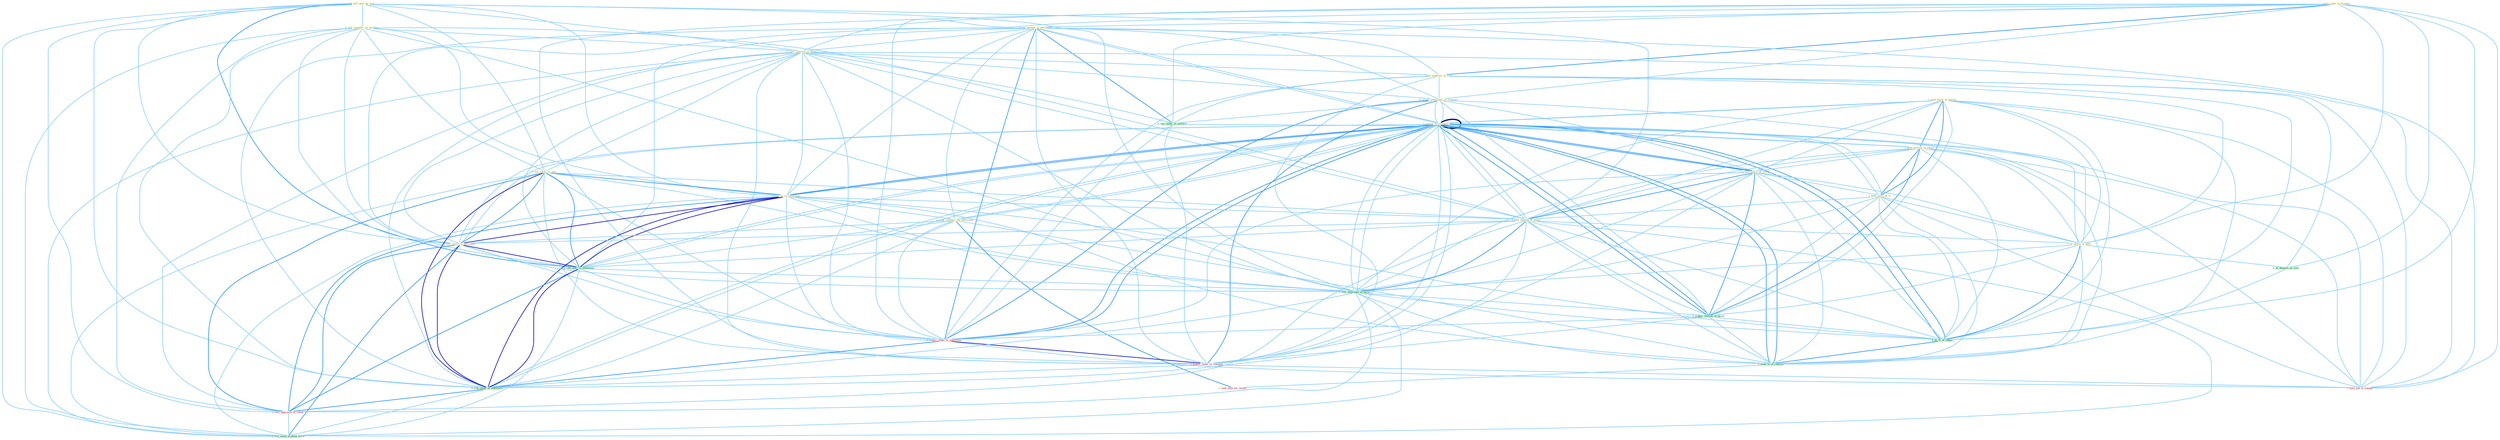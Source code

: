 Graph G{ 
    node
    [shape=polygon,style=filled,width=.5,height=.06,color="#BDFCC9",fixedsize=true,fontsize=4,
    fontcolor="#2f4f4f"];
    {node
    [color="#ffffe0", fontcolor="#8b7d6b"] "0_sell_oper_by_end " "1_hold_asset_of_billion " "0_sell_member_on_purchas " "0_us_rank_in_brochur " "0_see_potenti_in_entitynam " "1_acquir_%_of_entitynam " "1_sell_interest_in_build " "0_us_expertis_in_rest " "1_hold_million_of_share " "0_sell_stake_to_unit " "0_acquir_entitynam_in_transact " "0_sell_%_to_entitynam " "1_acquir_share_of_stock " "1_hold_posit_of_% " "0_seek_collater_for_entitynam " "1_sell_amount_of_stock " "1_acquir_%_of_entitynam " "0_sell_stock_to_entitynam " "1_us_proce_of_offer "}
{node [color="#fff0f5", fontcolor="#b22222"] "1_acquir_stake_in_entitynam " "1_acquir_stake_in_compani " "1_sell_approach_to_client " "1_hold_job_in_manag " "1_seek_help_for_owner "}
edge [color="#B0E2FF"];

	"0_sell_oper_by_end " -- "0_sell_member_on_purchas " [w="1", color="#87cefa" ];
	"0_sell_oper_by_end " -- "1_sell_interest_in_build " [w="1", color="#87cefa" ];
	"0_sell_oper_by_end " -- "0_sell_stake_to_unit " [w="1", color="#87cefa" ];
	"0_sell_oper_by_end " -- "0_sell_%_to_entitynam " [w="1", color="#87cefa" ];
	"0_sell_oper_by_end " -- "1_sell_amount_of_stock " [w="1", color="#87cefa" ];
	"0_sell_oper_by_end " -- "0_sell_stock_to_entitynam " [w="1", color="#87cefa" ];
	"0_sell_oper_by_end " -- "0_sell_oper_to_entitynam " [w="2", color="#1e90ff" , len=0.8];
	"0_sell_oper_by_end " -- "1_sell_othernum_of_model " [w="1", color="#87cefa" ];
	"0_sell_oper_by_end " -- "0_sell_stake_to_entitynam " [w="1", color="#87cefa" ];
	"0_sell_oper_by_end " -- "1_sell_approach_to_client " [w="1", color="#87cefa" ];
	"0_sell_oper_by_end " -- "0_sell_stock_without_hitch " [w="1", color="#87cefa" ];
	"1_hold_asset_of_billion " -- "1_acquir_%_of_entitynam " [w="1", color="#87cefa" ];
	"1_hold_asset_of_billion " -- "1_hold_million_of_share " [w="2", color="#1e90ff" , len=0.8];
	"1_hold_asset_of_billion " -- "1_acquir_share_of_stock " [w="1", color="#87cefa" ];
	"1_hold_asset_of_billion " -- "1_hold_posit_of_% " [w="2", color="#1e90ff" , len=0.8];
	"1_hold_asset_of_billion " -- "1_sell_amount_of_stock " [w="1", color="#87cefa" ];
	"1_hold_asset_of_billion " -- "1_acquir_%_of_entitynam " [w="1", color="#87cefa" ];
	"1_hold_asset_of_billion " -- "1_us_proce_of_offer " [w="1", color="#87cefa" ];
	"1_hold_asset_of_billion " -- "1_sell_othernum_of_model " [w="1", color="#87cefa" ];
	"1_hold_asset_of_billion " -- "1_acquir_million_of_asset " [w="1", color="#87cefa" ];
	"1_hold_asset_of_billion " -- "1_us_%_of_capac " [w="1", color="#87cefa" ];
	"1_hold_asset_of_billion " -- "1_hold_job_in_manag " [w="1", color="#87cefa" ];
	"1_hold_asset_of_billion " -- "1_seek_%_of_concern " [w="1", color="#87cefa" ];
	"0_sell_member_on_purchas " -- "1_sell_interest_in_build " [w="1", color="#87cefa" ];
	"0_sell_member_on_purchas " -- "0_sell_stake_to_unit " [w="1", color="#87cefa" ];
	"0_sell_member_on_purchas " -- "0_sell_%_to_entitynam " [w="1", color="#87cefa" ];
	"0_sell_member_on_purchas " -- "1_sell_amount_of_stock " [w="1", color="#87cefa" ];
	"0_sell_member_on_purchas " -- "0_sell_stock_to_entitynam " [w="1", color="#87cefa" ];
	"0_sell_member_on_purchas " -- "0_sell_oper_to_entitynam " [w="1", color="#87cefa" ];
	"0_sell_member_on_purchas " -- "1_sell_othernum_of_model " [w="1", color="#87cefa" ];
	"0_sell_member_on_purchas " -- "0_sell_stake_to_entitynam " [w="1", color="#87cefa" ];
	"0_sell_member_on_purchas " -- "1_sell_approach_to_client " [w="1", color="#87cefa" ];
	"0_sell_member_on_purchas " -- "0_sell_stock_without_hitch " [w="1", color="#87cefa" ];
	"0_us_rank_in_brochur " -- "0_see_potenti_in_entitynam " [w="1", color="#87cefa" ];
	"0_us_rank_in_brochur " -- "1_sell_interest_in_build " [w="1", color="#87cefa" ];
	"0_us_rank_in_brochur " -- "0_us_expertis_in_rest " [w="2", color="#1e90ff" , len=0.8];
	"0_us_rank_in_brochur " -- "0_acquir_entitynam_in_transact " [w="1", color="#87cefa" ];
	"0_us_rank_in_brochur " -- "1_us_proce_of_offer " [w="1", color="#87cefa" ];
	"0_us_rank_in_brochur " -- "0_see_vaniti_in_everyon " [w="1", color="#87cefa" ];
	"0_us_rank_in_brochur " -- "0_us_deposit_as_cach " [w="1", color="#87cefa" ];
	"0_us_rank_in_brochur " -- "1_acquir_stake_in_entitynam " [w="1", color="#87cefa" ];
	"0_us_rank_in_brochur " -- "1_acquir_stake_in_compani " [w="1", color="#87cefa" ];
	"0_us_rank_in_brochur " -- "1_us_%_of_capac " [w="1", color="#87cefa" ];
	"0_us_rank_in_brochur " -- "1_hold_job_in_manag " [w="1", color="#87cefa" ];
	"0_see_potenti_in_entitynam " -- "1_acquir_%_of_entitynam " [w="1", color="#87cefa" ];
	"0_see_potenti_in_entitynam " -- "1_sell_interest_in_build " [w="1", color="#87cefa" ];
	"0_see_potenti_in_entitynam " -- "0_us_expertis_in_rest " [w="1", color="#87cefa" ];
	"0_see_potenti_in_entitynam " -- "0_acquir_entitynam_in_transact " [w="1", color="#87cefa" ];
	"0_see_potenti_in_entitynam " -- "0_sell_%_to_entitynam " [w="1", color="#87cefa" ];
	"0_see_potenti_in_entitynam " -- "0_seek_collater_for_entitynam " [w="1", color="#87cefa" ];
	"0_see_potenti_in_entitynam " -- "1_acquir_%_of_entitynam " [w="1", color="#87cefa" ];
	"0_see_potenti_in_entitynam " -- "0_sell_stock_to_entitynam " [w="1", color="#87cefa" ];
	"0_see_potenti_in_entitynam " -- "0_sell_oper_to_entitynam " [w="1", color="#87cefa" ];
	"0_see_potenti_in_entitynam " -- "0_see_vaniti_in_everyon " [w="2", color="#1e90ff" , len=0.8];
	"0_see_potenti_in_entitynam " -- "1_acquir_stake_in_entitynam " [w="2", color="#1e90ff" , len=0.8];
	"0_see_potenti_in_entitynam " -- "1_acquir_stake_in_compani " [w="1", color="#87cefa" ];
	"0_see_potenti_in_entitynam " -- "0_sell_stake_to_entitynam " [w="1", color="#87cefa" ];
	"0_see_potenti_in_entitynam " -- "1_hold_job_in_manag " [w="1", color="#87cefa" ];
	"1_acquir_%_of_entitynam " -- "1_hold_million_of_share " [w="1", color="#87cefa" ];
	"1_acquir_%_of_entitynam " -- "0_acquir_entitynam_in_transact " [w="1", color="#87cefa" ];
	"1_acquir_%_of_entitynam " -- "0_sell_%_to_entitynam " [w="2", color="#1e90ff" , len=0.8];
	"1_acquir_%_of_entitynam " -- "1_acquir_share_of_stock " [w="2", color="#1e90ff" , len=0.8];
	"1_acquir_%_of_entitynam " -- "1_hold_posit_of_% " [w="1", color="#87cefa" ];
	"1_acquir_%_of_entitynam " -- "0_seek_collater_for_entitynam " [w="1", color="#87cefa" ];
	"1_acquir_%_of_entitynam " -- "1_sell_amount_of_stock " [w="1", color="#87cefa" ];
	"1_acquir_%_of_entitynam " -- "1_acquir_%_of_entitynam " [w="4", style=bold, color="#000080", len=0.4];
	"1_acquir_%_of_entitynam " -- "0_sell_stock_to_entitynam " [w="1", color="#87cefa" ];
	"1_acquir_%_of_entitynam " -- "1_us_proce_of_offer " [w="1", color="#87cefa" ];
	"1_acquir_%_of_entitynam " -- "0_sell_oper_to_entitynam " [w="1", color="#87cefa" ];
	"1_acquir_%_of_entitynam " -- "1_sell_othernum_of_model " [w="1", color="#87cefa" ];
	"1_acquir_%_of_entitynam " -- "1_acquir_million_of_asset " [w="2", color="#1e90ff" , len=0.8];
	"1_acquir_%_of_entitynam " -- "1_acquir_stake_in_entitynam " [w="2", color="#1e90ff" , len=0.8];
	"1_acquir_%_of_entitynam " -- "1_acquir_stake_in_compani " [w="1", color="#87cefa" ];
	"1_acquir_%_of_entitynam " -- "0_sell_stake_to_entitynam " [w="1", color="#87cefa" ];
	"1_acquir_%_of_entitynam " -- "1_us_%_of_capac " [w="2", color="#1e90ff" , len=0.8];
	"1_acquir_%_of_entitynam " -- "1_seek_%_of_concern " [w="2", color="#1e90ff" , len=0.8];
	"1_sell_interest_in_build " -- "0_us_expertis_in_rest " [w="1", color="#87cefa" ];
	"1_sell_interest_in_build " -- "0_sell_stake_to_unit " [w="1", color="#87cefa" ];
	"1_sell_interest_in_build " -- "0_acquir_entitynam_in_transact " [w="1", color="#87cefa" ];
	"1_sell_interest_in_build " -- "0_sell_%_to_entitynam " [w="1", color="#87cefa" ];
	"1_sell_interest_in_build " -- "1_sell_amount_of_stock " [w="1", color="#87cefa" ];
	"1_sell_interest_in_build " -- "0_sell_stock_to_entitynam " [w="1", color="#87cefa" ];
	"1_sell_interest_in_build " -- "0_sell_oper_to_entitynam " [w="1", color="#87cefa" ];
	"1_sell_interest_in_build " -- "1_sell_othernum_of_model " [w="1", color="#87cefa" ];
	"1_sell_interest_in_build " -- "0_see_vaniti_in_everyon " [w="1", color="#87cefa" ];
	"1_sell_interest_in_build " -- "1_acquir_stake_in_entitynam " [w="1", color="#87cefa" ];
	"1_sell_interest_in_build " -- "1_acquir_stake_in_compani " [w="1", color="#87cefa" ];
	"1_sell_interest_in_build " -- "0_sell_stake_to_entitynam " [w="1", color="#87cefa" ];
	"1_sell_interest_in_build " -- "1_sell_approach_to_client " [w="1", color="#87cefa" ];
	"1_sell_interest_in_build " -- "1_hold_job_in_manag " [w="1", color="#87cefa" ];
	"1_sell_interest_in_build " -- "0_sell_stock_without_hitch " [w="1", color="#87cefa" ];
	"0_us_expertis_in_rest " -- "0_acquir_entitynam_in_transact " [w="1", color="#87cefa" ];
	"0_us_expertis_in_rest " -- "1_us_proce_of_offer " [w="1", color="#87cefa" ];
	"0_us_expertis_in_rest " -- "0_see_vaniti_in_everyon " [w="1", color="#87cefa" ];
	"0_us_expertis_in_rest " -- "0_us_deposit_as_cach " [w="1", color="#87cefa" ];
	"0_us_expertis_in_rest " -- "1_acquir_stake_in_entitynam " [w="1", color="#87cefa" ];
	"0_us_expertis_in_rest " -- "1_acquir_stake_in_compani " [w="1", color="#87cefa" ];
	"0_us_expertis_in_rest " -- "1_us_%_of_capac " [w="1", color="#87cefa" ];
	"0_us_expertis_in_rest " -- "1_hold_job_in_manag " [w="1", color="#87cefa" ];
	"1_hold_million_of_share " -- "1_acquir_share_of_stock " [w="1", color="#87cefa" ];
	"1_hold_million_of_share " -- "1_hold_posit_of_% " [w="2", color="#1e90ff" , len=0.8];
	"1_hold_million_of_share " -- "1_sell_amount_of_stock " [w="1", color="#87cefa" ];
	"1_hold_million_of_share " -- "1_acquir_%_of_entitynam " [w="1", color="#87cefa" ];
	"1_hold_million_of_share " -- "1_us_proce_of_offer " [w="1", color="#87cefa" ];
	"1_hold_million_of_share " -- "1_sell_othernum_of_model " [w="1", color="#87cefa" ];
	"1_hold_million_of_share " -- "1_acquir_million_of_asset " [w="2", color="#1e90ff" , len=0.8];
	"1_hold_million_of_share " -- "1_us_%_of_capac " [w="1", color="#87cefa" ];
	"1_hold_million_of_share " -- "1_hold_job_in_manag " [w="1", color="#87cefa" ];
	"1_hold_million_of_share " -- "1_seek_%_of_concern " [w="1", color="#87cefa" ];
	"0_sell_stake_to_unit " -- "0_sell_%_to_entitynam " [w="2", color="#1e90ff" , len=0.8];
	"0_sell_stake_to_unit " -- "1_sell_amount_of_stock " [w="1", color="#87cefa" ];
	"0_sell_stake_to_unit " -- "0_sell_stock_to_entitynam " [w="2", color="#1e90ff" , len=0.8];
	"0_sell_stake_to_unit " -- "0_sell_oper_to_entitynam " [w="2", color="#1e90ff" , len=0.8];
	"0_sell_stake_to_unit " -- "1_sell_othernum_of_model " [w="1", color="#87cefa" ];
	"0_sell_stake_to_unit " -- "1_acquir_stake_in_entitynam " [w="1", color="#87cefa" ];
	"0_sell_stake_to_unit " -- "1_acquir_stake_in_compani " [w="1", color="#87cefa" ];
	"0_sell_stake_to_unit " -- "0_sell_stake_to_entitynam " [w="3", color="#0000cd" , len=0.6];
	"0_sell_stake_to_unit " -- "1_sell_approach_to_client " [w="2", color="#1e90ff" , len=0.8];
	"0_sell_stake_to_unit " -- "0_sell_stock_without_hitch " [w="1", color="#87cefa" ];
	"0_acquir_entitynam_in_transact " -- "1_acquir_share_of_stock " [w="1", color="#87cefa" ];
	"0_acquir_entitynam_in_transact " -- "1_acquir_%_of_entitynam " [w="1", color="#87cefa" ];
	"0_acquir_entitynam_in_transact " -- "0_see_vaniti_in_everyon " [w="1", color="#87cefa" ];
	"0_acquir_entitynam_in_transact " -- "1_acquir_million_of_asset " [w="1", color="#87cefa" ];
	"0_acquir_entitynam_in_transact " -- "1_acquir_stake_in_entitynam " [w="2", color="#1e90ff" , len=0.8];
	"0_acquir_entitynam_in_transact " -- "1_acquir_stake_in_compani " [w="2", color="#1e90ff" , len=0.8];
	"0_acquir_entitynam_in_transact " -- "1_hold_job_in_manag " [w="1", color="#87cefa" ];
	"0_sell_%_to_entitynam " -- "0_seek_collater_for_entitynam " [w="1", color="#87cefa" ];
	"0_sell_%_to_entitynam " -- "1_sell_amount_of_stock " [w="1", color="#87cefa" ];
	"0_sell_%_to_entitynam " -- "1_acquir_%_of_entitynam " [w="2", color="#1e90ff" , len=0.8];
	"0_sell_%_to_entitynam " -- "0_sell_stock_to_entitynam " [w="3", color="#0000cd" , len=0.6];
	"0_sell_%_to_entitynam " -- "0_sell_oper_to_entitynam " [w="3", color="#0000cd" , len=0.6];
	"0_sell_%_to_entitynam " -- "1_sell_othernum_of_model " [w="1", color="#87cefa" ];
	"0_sell_%_to_entitynam " -- "1_acquir_stake_in_entitynam " [w="1", color="#87cefa" ];
	"0_sell_%_to_entitynam " -- "0_sell_stake_to_entitynam " [w="3", color="#0000cd" , len=0.6];
	"0_sell_%_to_entitynam " -- "1_us_%_of_capac " [w="1", color="#87cefa" ];
	"0_sell_%_to_entitynam " -- "1_sell_approach_to_client " [w="2", color="#1e90ff" , len=0.8];
	"0_sell_%_to_entitynam " -- "0_sell_stock_without_hitch " [w="1", color="#87cefa" ];
	"0_sell_%_to_entitynam " -- "1_seek_%_of_concern " [w="1", color="#87cefa" ];
	"1_acquir_share_of_stock " -- "1_hold_posit_of_% " [w="1", color="#87cefa" ];
	"1_acquir_share_of_stock " -- "1_sell_amount_of_stock " [w="2", color="#1e90ff" , len=0.8];
	"1_acquir_share_of_stock " -- "1_acquir_%_of_entitynam " [w="2", color="#1e90ff" , len=0.8];
	"1_acquir_share_of_stock " -- "1_us_proce_of_offer " [w="1", color="#87cefa" ];
	"1_acquir_share_of_stock " -- "1_sell_othernum_of_model " [w="1", color="#87cefa" ];
	"1_acquir_share_of_stock " -- "1_acquir_million_of_asset " [w="2", color="#1e90ff" , len=0.8];
	"1_acquir_share_of_stock " -- "1_acquir_stake_in_entitynam " [w="1", color="#87cefa" ];
	"1_acquir_share_of_stock " -- "1_acquir_stake_in_compani " [w="1", color="#87cefa" ];
	"1_acquir_share_of_stock " -- "1_us_%_of_capac " [w="1", color="#87cefa" ];
	"1_acquir_share_of_stock " -- "1_seek_%_of_concern " [w="1", color="#87cefa" ];
	"1_hold_posit_of_% " -- "1_sell_amount_of_stock " [w="1", color="#87cefa" ];
	"1_hold_posit_of_% " -- "1_acquir_%_of_entitynam " [w="1", color="#87cefa" ];
	"1_hold_posit_of_% " -- "1_us_proce_of_offer " [w="1", color="#87cefa" ];
	"1_hold_posit_of_% " -- "1_sell_othernum_of_model " [w="1", color="#87cefa" ];
	"1_hold_posit_of_% " -- "1_acquir_million_of_asset " [w="1", color="#87cefa" ];
	"1_hold_posit_of_% " -- "1_us_%_of_capac " [w="1", color="#87cefa" ];
	"1_hold_posit_of_% " -- "1_hold_job_in_manag " [w="1", color="#87cefa" ];
	"1_hold_posit_of_% " -- "1_seek_%_of_concern " [w="1", color="#87cefa" ];
	"0_seek_collater_for_entitynam " -- "1_acquir_%_of_entitynam " [w="1", color="#87cefa" ];
	"0_seek_collater_for_entitynam " -- "0_sell_stock_to_entitynam " [w="1", color="#87cefa" ];
	"0_seek_collater_for_entitynam " -- "0_sell_oper_to_entitynam " [w="1", color="#87cefa" ];
	"0_seek_collater_for_entitynam " -- "1_acquir_stake_in_entitynam " [w="1", color="#87cefa" ];
	"0_seek_collater_for_entitynam " -- "0_sell_stake_to_entitynam " [w="1", color="#87cefa" ];
	"0_seek_collater_for_entitynam " -- "1_seek_%_of_concern " [w="1", color="#87cefa" ];
	"0_seek_collater_for_entitynam " -- "1_seek_help_for_owner " [w="2", color="#1e90ff" , len=0.8];
	"1_sell_amount_of_stock " -- "1_acquir_%_of_entitynam " [w="1", color="#87cefa" ];
	"1_sell_amount_of_stock " -- "0_sell_stock_to_entitynam " [w="1", color="#87cefa" ];
	"1_sell_amount_of_stock " -- "1_us_proce_of_offer " [w="1", color="#87cefa" ];
	"1_sell_amount_of_stock " -- "0_sell_oper_to_entitynam " [w="1", color="#87cefa" ];
	"1_sell_amount_of_stock " -- "1_sell_othernum_of_model " [w="2", color="#1e90ff" , len=0.8];
	"1_sell_amount_of_stock " -- "1_acquir_million_of_asset " [w="1", color="#87cefa" ];
	"1_sell_amount_of_stock " -- "0_sell_stake_to_entitynam " [w="1", color="#87cefa" ];
	"1_sell_amount_of_stock " -- "1_us_%_of_capac " [w="1", color="#87cefa" ];
	"1_sell_amount_of_stock " -- "1_sell_approach_to_client " [w="1", color="#87cefa" ];
	"1_sell_amount_of_stock " -- "0_sell_stock_without_hitch " [w="1", color="#87cefa" ];
	"1_sell_amount_of_stock " -- "1_seek_%_of_concern " [w="1", color="#87cefa" ];
	"1_acquir_%_of_entitynam " -- "0_sell_stock_to_entitynam " [w="1", color="#87cefa" ];
	"1_acquir_%_of_entitynam " -- "1_us_proce_of_offer " [w="1", color="#87cefa" ];
	"1_acquir_%_of_entitynam " -- "0_sell_oper_to_entitynam " [w="1", color="#87cefa" ];
	"1_acquir_%_of_entitynam " -- "1_sell_othernum_of_model " [w="1", color="#87cefa" ];
	"1_acquir_%_of_entitynam " -- "1_acquir_million_of_asset " [w="2", color="#1e90ff" , len=0.8];
	"1_acquir_%_of_entitynam " -- "1_acquir_stake_in_entitynam " [w="2", color="#1e90ff" , len=0.8];
	"1_acquir_%_of_entitynam " -- "1_acquir_stake_in_compani " [w="1", color="#87cefa" ];
	"1_acquir_%_of_entitynam " -- "0_sell_stake_to_entitynam " [w="1", color="#87cefa" ];
	"1_acquir_%_of_entitynam " -- "1_us_%_of_capac " [w="2", color="#1e90ff" , len=0.8];
	"1_acquir_%_of_entitynam " -- "1_seek_%_of_concern " [w="2", color="#1e90ff" , len=0.8];
	"0_sell_stock_to_entitynam " -- "0_sell_oper_to_entitynam " [w="3", color="#0000cd" , len=0.6];
	"0_sell_stock_to_entitynam " -- "1_sell_othernum_of_model " [w="1", color="#87cefa" ];
	"0_sell_stock_to_entitynam " -- "1_acquir_stake_in_entitynam " [w="1", color="#87cefa" ];
	"0_sell_stock_to_entitynam " -- "0_sell_stake_to_entitynam " [w="3", color="#0000cd" , len=0.6];
	"0_sell_stock_to_entitynam " -- "1_sell_approach_to_client " [w="2", color="#1e90ff" , len=0.8];
	"0_sell_stock_to_entitynam " -- "0_sell_stock_without_hitch " [w="2", color="#1e90ff" , len=0.8];
	"1_us_proce_of_offer " -- "1_sell_othernum_of_model " [w="1", color="#87cefa" ];
	"1_us_proce_of_offer " -- "1_acquir_million_of_asset " [w="1", color="#87cefa" ];
	"1_us_proce_of_offer " -- "0_us_deposit_as_cach " [w="1", color="#87cefa" ];
	"1_us_proce_of_offer " -- "1_us_%_of_capac " [w="2", color="#1e90ff" , len=0.8];
	"1_us_proce_of_offer " -- "1_seek_%_of_concern " [w="1", color="#87cefa" ];
	"0_sell_oper_to_entitynam " -- "1_sell_othernum_of_model " [w="1", color="#87cefa" ];
	"0_sell_oper_to_entitynam " -- "1_acquir_stake_in_entitynam " [w="1", color="#87cefa" ];
	"0_sell_oper_to_entitynam " -- "0_sell_stake_to_entitynam " [w="3", color="#0000cd" , len=0.6];
	"0_sell_oper_to_entitynam " -- "1_sell_approach_to_client " [w="2", color="#1e90ff" , len=0.8];
	"0_sell_oper_to_entitynam " -- "0_sell_stock_without_hitch " [w="1", color="#87cefa" ];
	"1_sell_othernum_of_model " -- "1_acquir_million_of_asset " [w="1", color="#87cefa" ];
	"1_sell_othernum_of_model " -- "0_sell_stake_to_entitynam " [w="1", color="#87cefa" ];
	"1_sell_othernum_of_model " -- "1_us_%_of_capac " [w="1", color="#87cefa" ];
	"1_sell_othernum_of_model " -- "1_sell_approach_to_client " [w="1", color="#87cefa" ];
	"1_sell_othernum_of_model " -- "0_sell_stock_without_hitch " [w="1", color="#87cefa" ];
	"1_sell_othernum_of_model " -- "1_seek_%_of_concern " [w="1", color="#87cefa" ];
	"0_see_vaniti_in_everyon " -- "1_acquir_stake_in_entitynam " [w="1", color="#87cefa" ];
	"0_see_vaniti_in_everyon " -- "1_acquir_stake_in_compani " [w="1", color="#87cefa" ];
	"0_see_vaniti_in_everyon " -- "1_hold_job_in_manag " [w="1", color="#87cefa" ];
	"1_acquir_million_of_asset " -- "1_acquir_stake_in_entitynam " [w="1", color="#87cefa" ];
	"1_acquir_million_of_asset " -- "1_acquir_stake_in_compani " [w="1", color="#87cefa" ];
	"1_acquir_million_of_asset " -- "1_us_%_of_capac " [w="1", color="#87cefa" ];
	"1_acquir_million_of_asset " -- "1_seek_%_of_concern " [w="1", color="#87cefa" ];
	"0_us_deposit_as_cach " -- "1_us_%_of_capac " [w="1", color="#87cefa" ];
	"1_acquir_stake_in_entitynam " -- "1_acquir_stake_in_compani " [w="3", color="#0000cd" , len=0.6];
	"1_acquir_stake_in_entitynam " -- "0_sell_stake_to_entitynam " [w="2", color="#1e90ff" , len=0.8];
	"1_acquir_stake_in_entitynam " -- "1_hold_job_in_manag " [w="1", color="#87cefa" ];
	"1_acquir_stake_in_compani " -- "0_sell_stake_to_entitynam " [w="1", color="#87cefa" ];
	"1_acquir_stake_in_compani " -- "1_hold_job_in_manag " [w="1", color="#87cefa" ];
	"0_sell_stake_to_entitynam " -- "1_sell_approach_to_client " [w="2", color="#1e90ff" , len=0.8];
	"0_sell_stake_to_entitynam " -- "0_sell_stock_without_hitch " [w="1", color="#87cefa" ];
	"1_us_%_of_capac " -- "1_seek_%_of_concern " [w="2", color="#1e90ff" , len=0.8];
	"1_sell_approach_to_client " -- "0_sell_stock_without_hitch " [w="1", color="#87cefa" ];
	"1_seek_%_of_concern " -- "1_seek_help_for_owner " [w="1", color="#87cefa" ];
}